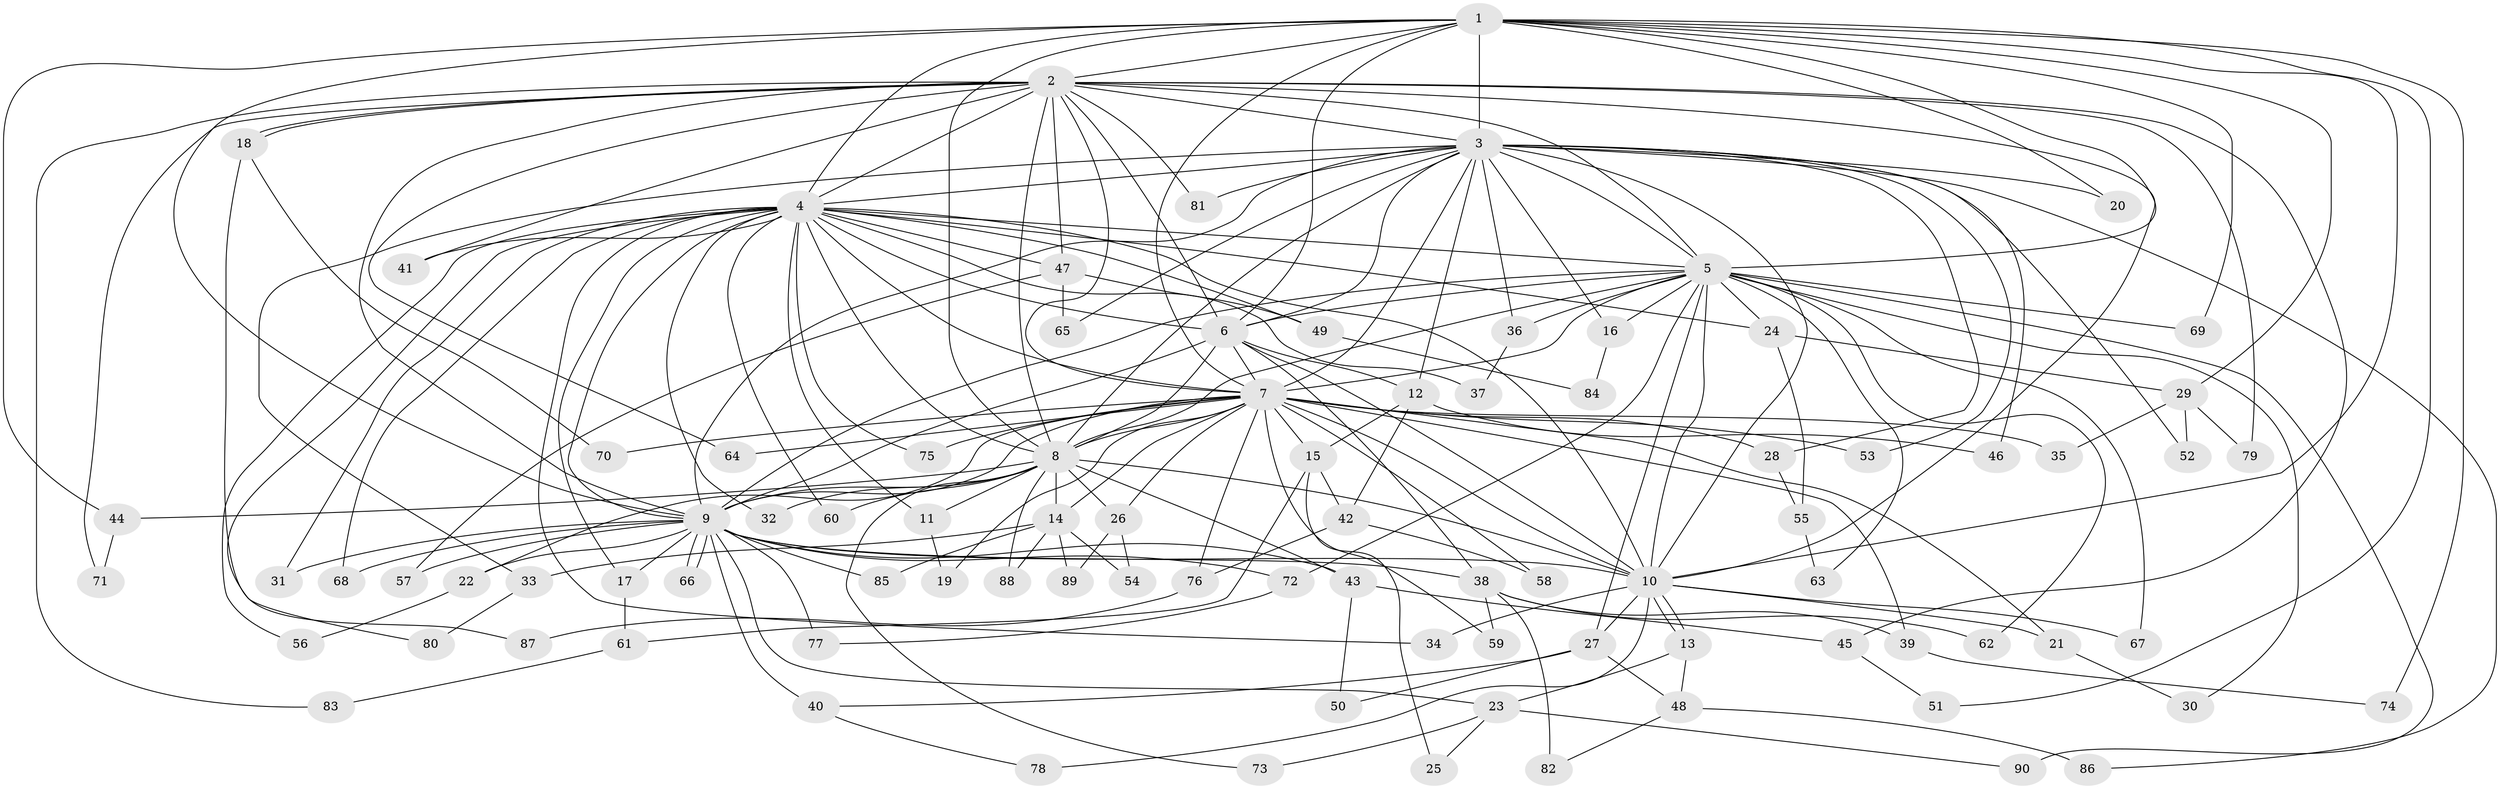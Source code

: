 // Generated by graph-tools (version 1.1) at 2025/11/02/27/25 16:11:02]
// undirected, 90 vertices, 205 edges
graph export_dot {
graph [start="1"]
  node [color=gray90,style=filled];
  1;
  2;
  3;
  4;
  5;
  6;
  7;
  8;
  9;
  10;
  11;
  12;
  13;
  14;
  15;
  16;
  17;
  18;
  19;
  20;
  21;
  22;
  23;
  24;
  25;
  26;
  27;
  28;
  29;
  30;
  31;
  32;
  33;
  34;
  35;
  36;
  37;
  38;
  39;
  40;
  41;
  42;
  43;
  44;
  45;
  46;
  47;
  48;
  49;
  50;
  51;
  52;
  53;
  54;
  55;
  56;
  57;
  58;
  59;
  60;
  61;
  62;
  63;
  64;
  65;
  66;
  67;
  68;
  69;
  70;
  71;
  72;
  73;
  74;
  75;
  76;
  77;
  78;
  79;
  80;
  81;
  82;
  83;
  84;
  85;
  86;
  87;
  88;
  89;
  90;
  1 -- 2;
  1 -- 3;
  1 -- 4;
  1 -- 5;
  1 -- 6;
  1 -- 7;
  1 -- 8;
  1 -- 9;
  1 -- 10;
  1 -- 20;
  1 -- 29;
  1 -- 44;
  1 -- 51;
  1 -- 69;
  1 -- 74;
  2 -- 3;
  2 -- 4;
  2 -- 5;
  2 -- 6;
  2 -- 7;
  2 -- 8;
  2 -- 9;
  2 -- 10;
  2 -- 18;
  2 -- 18;
  2 -- 41;
  2 -- 45;
  2 -- 47;
  2 -- 64;
  2 -- 71;
  2 -- 79;
  2 -- 81;
  2 -- 83;
  3 -- 4;
  3 -- 5;
  3 -- 6;
  3 -- 7;
  3 -- 8;
  3 -- 9;
  3 -- 10;
  3 -- 12;
  3 -- 16;
  3 -- 20;
  3 -- 28;
  3 -- 33;
  3 -- 36;
  3 -- 46;
  3 -- 52;
  3 -- 53;
  3 -- 65;
  3 -- 81;
  3 -- 86;
  4 -- 5;
  4 -- 6;
  4 -- 7;
  4 -- 8;
  4 -- 9;
  4 -- 10;
  4 -- 11;
  4 -- 17;
  4 -- 24;
  4 -- 31;
  4 -- 32;
  4 -- 34;
  4 -- 37;
  4 -- 41;
  4 -- 47;
  4 -- 49;
  4 -- 56;
  4 -- 60;
  4 -- 68;
  4 -- 75;
  4 -- 80;
  5 -- 6;
  5 -- 7;
  5 -- 8;
  5 -- 9;
  5 -- 10;
  5 -- 16;
  5 -- 24;
  5 -- 27;
  5 -- 30;
  5 -- 36;
  5 -- 62;
  5 -- 63;
  5 -- 67;
  5 -- 69;
  5 -- 72;
  5 -- 90;
  6 -- 7;
  6 -- 8;
  6 -- 9;
  6 -- 10;
  6 -- 12;
  6 -- 38;
  7 -- 8;
  7 -- 9;
  7 -- 10;
  7 -- 14;
  7 -- 15;
  7 -- 19;
  7 -- 21;
  7 -- 22;
  7 -- 26;
  7 -- 28;
  7 -- 35;
  7 -- 39;
  7 -- 53;
  7 -- 58;
  7 -- 59;
  7 -- 64;
  7 -- 70;
  7 -- 75;
  7 -- 76;
  8 -- 9;
  8 -- 10;
  8 -- 11;
  8 -- 14;
  8 -- 26;
  8 -- 32;
  8 -- 43;
  8 -- 44;
  8 -- 60;
  8 -- 73;
  8 -- 88;
  9 -- 10;
  9 -- 17;
  9 -- 22;
  9 -- 23;
  9 -- 31;
  9 -- 38;
  9 -- 40;
  9 -- 43;
  9 -- 57;
  9 -- 66;
  9 -- 66;
  9 -- 68;
  9 -- 72;
  9 -- 77;
  9 -- 85;
  10 -- 13;
  10 -- 13;
  10 -- 21;
  10 -- 27;
  10 -- 34;
  10 -- 67;
  10 -- 78;
  11 -- 19;
  12 -- 15;
  12 -- 42;
  12 -- 46;
  13 -- 23;
  13 -- 48;
  14 -- 33;
  14 -- 54;
  14 -- 85;
  14 -- 88;
  14 -- 89;
  15 -- 25;
  15 -- 42;
  15 -- 61;
  16 -- 84;
  17 -- 61;
  18 -- 70;
  18 -- 87;
  21 -- 30;
  22 -- 56;
  23 -- 25;
  23 -- 73;
  23 -- 90;
  24 -- 29;
  24 -- 55;
  26 -- 54;
  26 -- 89;
  27 -- 40;
  27 -- 48;
  27 -- 50;
  28 -- 55;
  29 -- 35;
  29 -- 52;
  29 -- 79;
  33 -- 80;
  36 -- 37;
  38 -- 39;
  38 -- 59;
  38 -- 62;
  38 -- 82;
  39 -- 74;
  40 -- 78;
  42 -- 58;
  42 -- 76;
  43 -- 45;
  43 -- 50;
  44 -- 71;
  45 -- 51;
  47 -- 49;
  47 -- 57;
  47 -- 65;
  48 -- 82;
  48 -- 86;
  49 -- 84;
  55 -- 63;
  61 -- 83;
  72 -- 77;
  76 -- 87;
}
